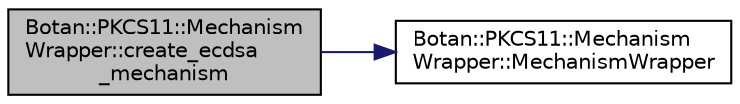 digraph "Botan::PKCS11::MechanismWrapper::create_ecdsa_mechanism"
{
  edge [fontname="Helvetica",fontsize="10",labelfontname="Helvetica",labelfontsize="10"];
  node [fontname="Helvetica",fontsize="10",shape=record];
  rankdir="LR";
  Node5 [label="Botan::PKCS11::Mechanism\lWrapper::create_ecdsa\l_mechanism",height=0.2,width=0.4,color="black", fillcolor="grey75", style="filled", fontcolor="black"];
  Node5 -> Node6 [color="midnightblue",fontsize="10",style="solid",fontname="Helvetica"];
  Node6 [label="Botan::PKCS11::Mechanism\lWrapper::MechanismWrapper",height=0.2,width=0.4,color="black", fillcolor="white", style="filled",URL="$class_botan_1_1_p_k_c_s11_1_1_mechanism_wrapper.html#ad330d79c0f7c0f57f08be67d6944b504"];
}
